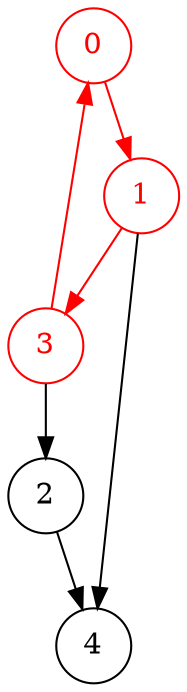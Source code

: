 digraph G {
    bgcolor="transparent";

    /* Entities */
    A [label="0", shape="circle", color="red", fontcolor="red"];
    B [label="1", shape="circle", color="red", fontcolor="red"];
    C [label="2", shape="circle"];
    D [label="3", shape="circle", color="red", fontcolor="red"];
    E [label="4", shape="circle"];

    /* Relationships */
    A -> B [color="red"];

    B -> D [color="red"];
    B -> E;

    C -> E;

    D -> A [color="red"];
    D -> C;

    /* Ranks */
    { rank=same; };
}